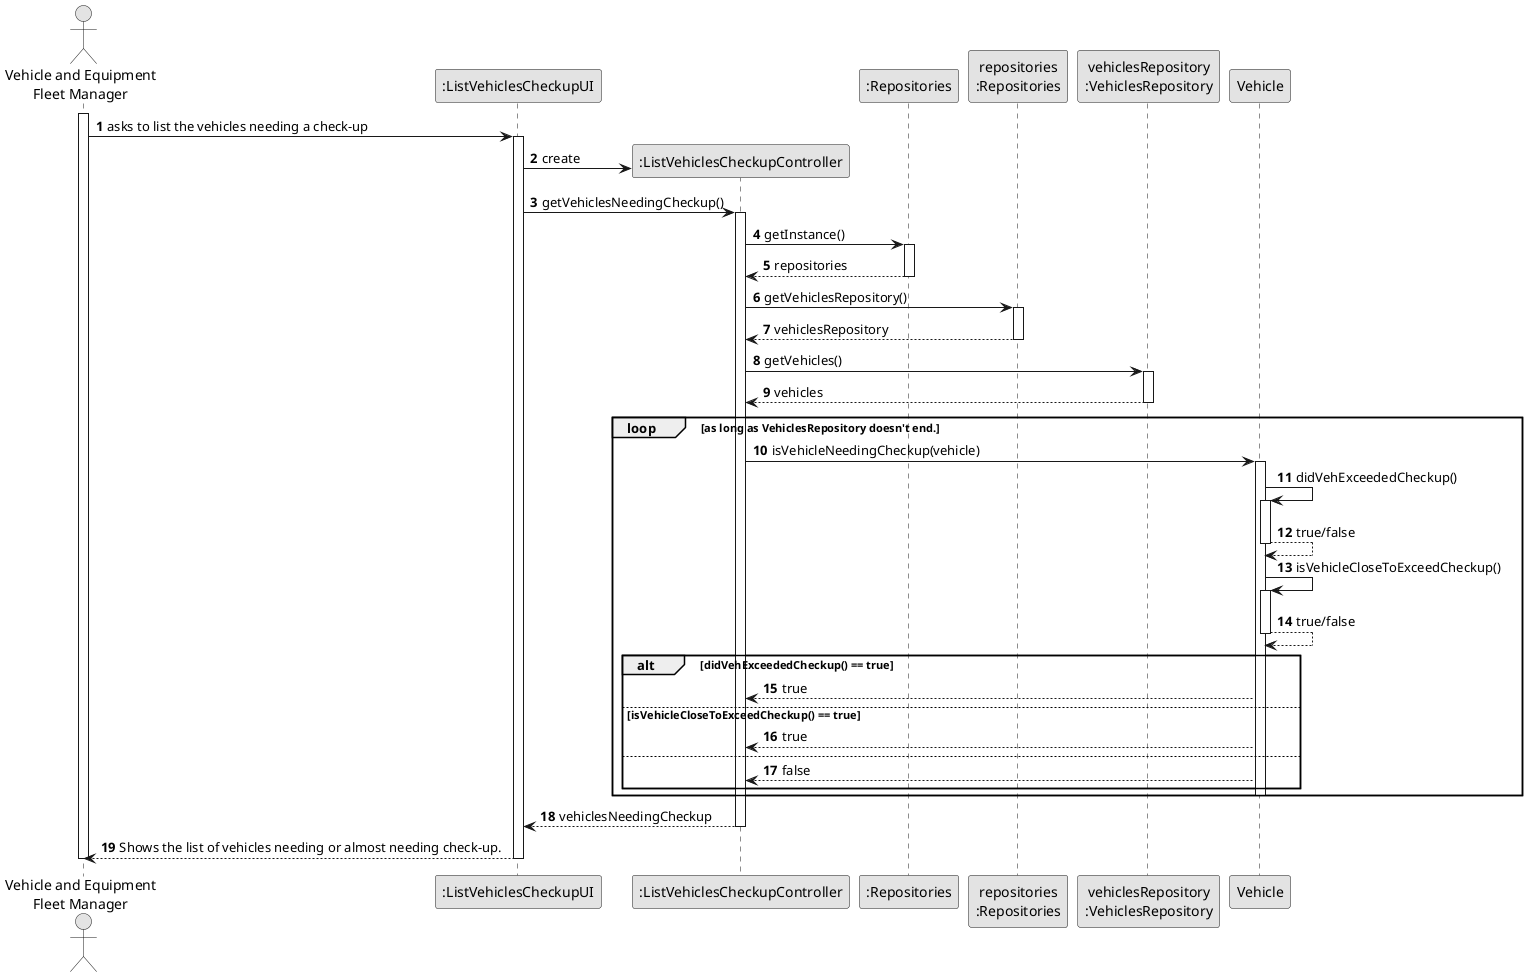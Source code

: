 @startuml
skinparam monochrome true
skinparam packageStyle rectangle
skinparam shadowing false

autonumber

'hide footbox
actor "Vehicle and Equipment\nFleet Manager" as ADM
participant ":ListVehiclesCheckupUI" as UI
participant ":ListVehiclesCheckupController" as CTRL
participant ":Repositories" as RepositorySingleton
participant "repositories\n:Repositories" as PLAT
participant "vehiclesRepository\n:VehiclesRepository" as VehRepo
participant "Vehicle" as Veh

activate ADM
    ADM -> UI : asks to list the vehicles needing a check-up

    activate UI
        UI -> CTRL** : create
        UI -> CTRL : getVehiclesNeedingCheckup()

        activate CTRL

            CTRL -> RepositorySingleton : getInstance()

            activate RepositorySingleton
                RepositorySingleton --> CTRL: repositories
            deactivate RepositorySingleton

            CTRL -> PLAT : getVehiclesRepository()

            activate PLAT
                PLAT --> CTRL: vehiclesRepository
            deactivate PLAT

            CTRL -> VehRepo : getVehicles()

            activate VehRepo
                VehRepo --> CTRL : vehicles
            deactivate VehRepo

            loop as long as VehiclesRepository doesn't end.
                CTRL -> Veh : isVehicleNeedingCheckup(vehicle)

                activate Veh

                    Veh -> Veh : didVehExceededCheckup()
                    activate Veh
                        Veh --> Veh : true/false
                    deactivate Veh

                    Veh -> Veh : isVehicleCloseToExceedCheckup()

                    activate Veh
                        Veh --> Veh : true/false
                    deactivate Veh

                    alt didVehExceededCheckup() == true
                        Veh --> CTRL : true
                    else isVehicleCloseToExceedCheckup() == true
                        Veh --> CTRL : true
                    else
                        Veh --> CTRL : false
                    end

                deactivate Veh

            end

            CTRL --> UI : vehiclesNeedingCheckup
        deactivate CTRL

        UI --> ADM : Shows the list of vehicles needing or almost needing check-up.
    deactivate UI

deactivate ADM

@enduml
